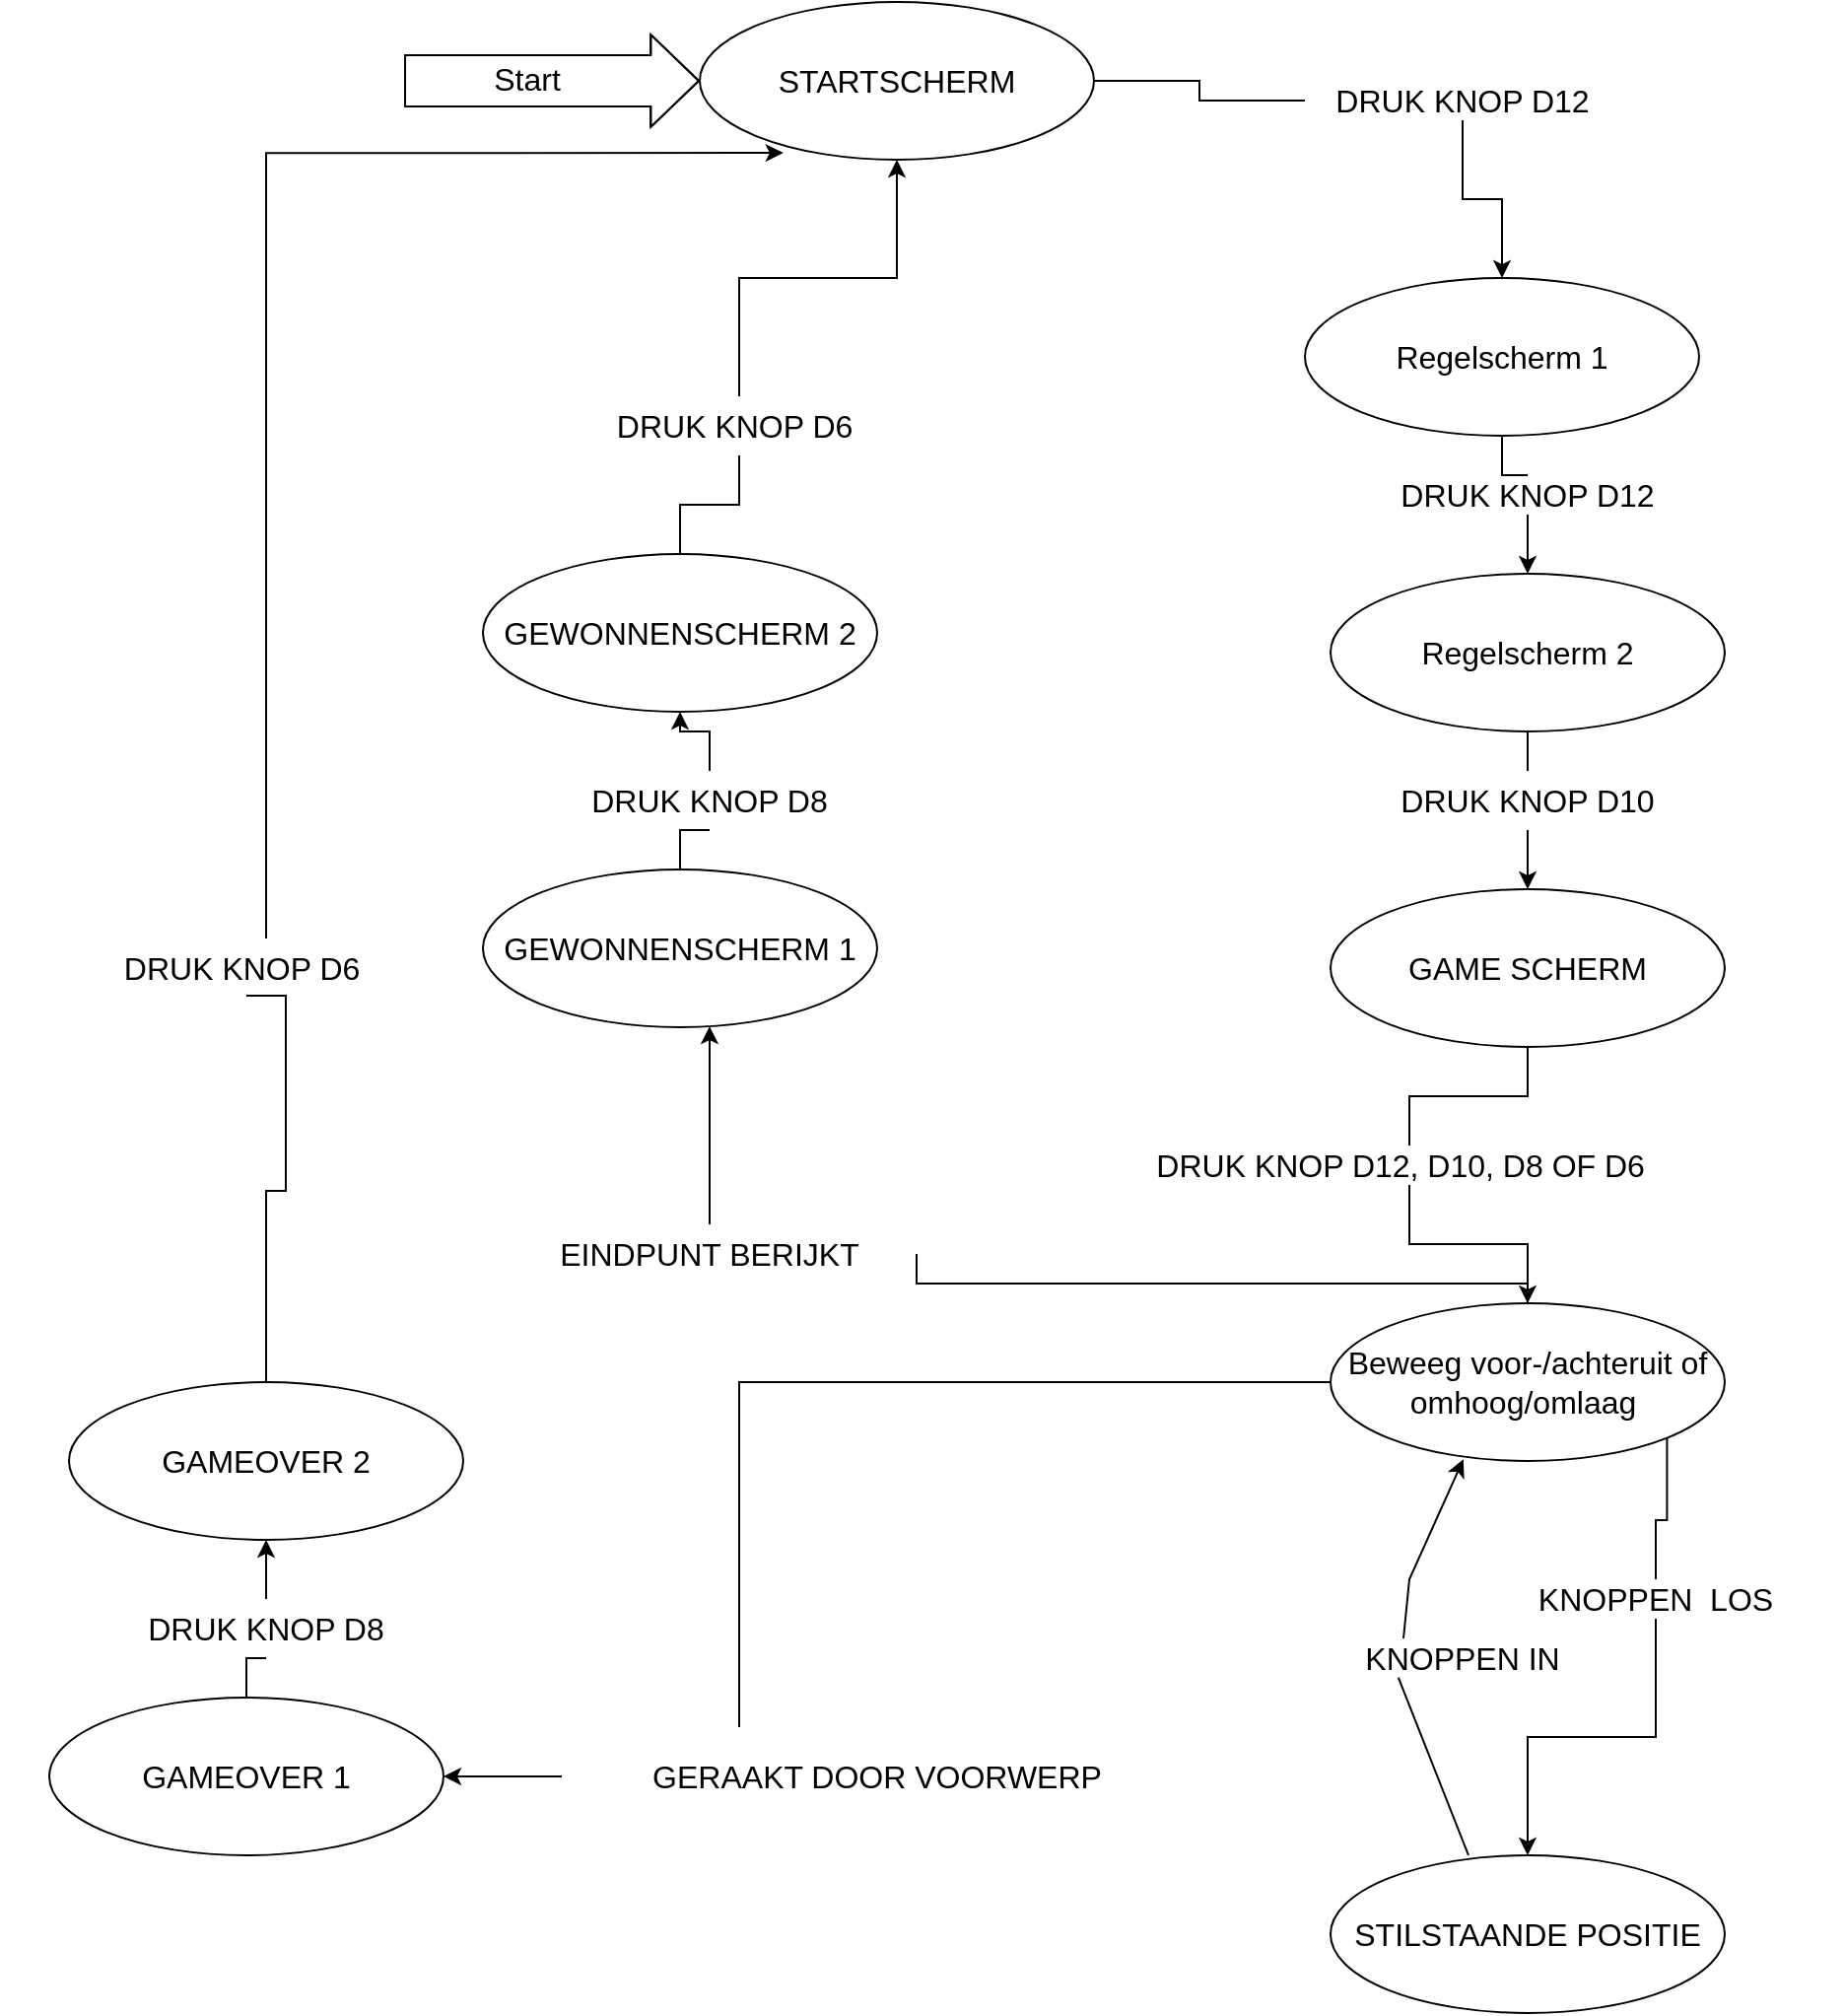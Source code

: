 <mxfile version="18.1.1" type="device"><diagram id="Dswih2NWkijw1b_SZyRh" name="Page-1"><mxGraphModel dx="2048" dy="1735" grid="1" gridSize="10" guides="1" tooltips="1" connect="1" arrows="1" fold="1" page="1" pageScale="1" pageWidth="827" pageHeight="1169" math="0" shadow="0"><root><mxCell id="0"/><mxCell id="1" parent="0"/><mxCell id="W70qlBlDU9196SvuTKag-5" value="" style="shape=flexArrow;endArrow=classic;html=1;rounded=0;fontSize=16;width=25.882;endSize=7.788;" edge="1" parent="1" target="W70qlBlDU9196SvuTKag-7"><mxGeometry width="50" height="50" relative="1" as="geometry"><mxPoint x="170" y="-1120" as="sourcePoint"/><mxPoint x="280" y="-1120" as="targetPoint"/><Array as="points"><mxPoint x="230" y="-1120"/></Array></mxGeometry></mxCell><mxCell id="W70qlBlDU9196SvuTKag-6" value="Start" style="edgeLabel;html=1;align=center;verticalAlign=middle;resizable=0;points=[];fontSize=16;" vertex="1" connectable="0" parent="W70qlBlDU9196SvuTKag-5"><mxGeometry x="-0.173" y="1" relative="1" as="geometry"><mxPoint as="offset"/></mxGeometry></mxCell><mxCell id="W70qlBlDU9196SvuTKag-9" value="" style="edgeStyle=orthogonalEdgeStyle;rounded=0;orthogonalLoop=1;jettySize=auto;html=1;fontSize=16;startArrow=none;" edge="1" parent="1" source="W70qlBlDU9196SvuTKag-10" target="W70qlBlDU9196SvuTKag-8"><mxGeometry relative="1" as="geometry"/></mxCell><mxCell id="W70qlBlDU9196SvuTKag-7" value="STARTSCHERM" style="ellipse;whiteSpace=wrap;html=1;fontSize=16;" vertex="1" parent="1"><mxGeometry x="320" y="-1160" width="200" height="80" as="geometry"/></mxCell><mxCell id="W70qlBlDU9196SvuTKag-13" value="" style="edgeStyle=orthogonalEdgeStyle;rounded=0;orthogonalLoop=1;jettySize=auto;html=1;fontSize=16;startArrow=none;" edge="1" parent="1" source="W70qlBlDU9196SvuTKag-14" target="W70qlBlDU9196SvuTKag-12"><mxGeometry relative="1" as="geometry"/></mxCell><mxCell id="W70qlBlDU9196SvuTKag-8" value="Regelscherm 1" style="ellipse;whiteSpace=wrap;html=1;fontSize=16;" vertex="1" parent="1"><mxGeometry x="627" y="-1020" width="200" height="80" as="geometry"/></mxCell><mxCell id="W70qlBlDU9196SvuTKag-10" value="DRUK KNOP D12" style="text;html=1;strokeColor=none;fillColor=none;align=center;verticalAlign=middle;whiteSpace=wrap;rounded=0;fontSize=16;" vertex="1" parent="1"><mxGeometry x="627" y="-1120" width="160" height="20" as="geometry"/></mxCell><mxCell id="W70qlBlDU9196SvuTKag-11" value="" style="edgeStyle=orthogonalEdgeStyle;rounded=0;orthogonalLoop=1;jettySize=auto;html=1;fontSize=16;endArrow=none;" edge="1" parent="1" source="W70qlBlDU9196SvuTKag-7" target="W70qlBlDU9196SvuTKag-10"><mxGeometry relative="1" as="geometry"><mxPoint x="520.0" y="-1119.941" as="sourcePoint"/><mxPoint x="727" y="-1020" as="targetPoint"/></mxGeometry></mxCell><mxCell id="W70qlBlDU9196SvuTKag-19" value="" style="edgeStyle=orthogonalEdgeStyle;rounded=0;orthogonalLoop=1;jettySize=auto;html=1;fontSize=16;startArrow=none;" edge="1" parent="1" source="W70qlBlDU9196SvuTKag-20" target="W70qlBlDU9196SvuTKag-18"><mxGeometry relative="1" as="geometry"/></mxCell><mxCell id="W70qlBlDU9196SvuTKag-12" value="Regelscherm 2" style="ellipse;whiteSpace=wrap;html=1;fontSize=16;" vertex="1" parent="1"><mxGeometry x="640" y="-870" width="200" height="80" as="geometry"/></mxCell><mxCell id="W70qlBlDU9196SvuTKag-14" value="DRUK KNOP D12" style="text;html=1;strokeColor=none;fillColor=none;align=center;verticalAlign=middle;whiteSpace=wrap;rounded=0;fontSize=16;" vertex="1" parent="1"><mxGeometry x="660" y="-920" width="160" height="20" as="geometry"/></mxCell><mxCell id="W70qlBlDU9196SvuTKag-15" value="" style="edgeStyle=orthogonalEdgeStyle;rounded=0;orthogonalLoop=1;jettySize=auto;html=1;fontSize=16;endArrow=none;" edge="1" parent="1" source="W70qlBlDU9196SvuTKag-8" target="W70qlBlDU9196SvuTKag-14"><mxGeometry relative="1" as="geometry"><mxPoint x="727" y="-940" as="sourcePoint"/><mxPoint x="727" y="-860" as="targetPoint"/></mxGeometry></mxCell><mxCell id="W70qlBlDU9196SvuTKag-23" value="" style="edgeStyle=orthogonalEdgeStyle;rounded=0;orthogonalLoop=1;jettySize=auto;html=1;fontSize=16;startArrow=none;" edge="1" parent="1" source="W70qlBlDU9196SvuTKag-25" target="W70qlBlDU9196SvuTKag-22"><mxGeometry relative="1" as="geometry"/></mxCell><mxCell id="W70qlBlDU9196SvuTKag-18" value="GAME SCHERM" style="ellipse;whiteSpace=wrap;html=1;fontSize=16;" vertex="1" parent="1"><mxGeometry x="640" y="-710" width="200" height="80" as="geometry"/></mxCell><mxCell id="W70qlBlDU9196SvuTKag-20" value="DRUK KNOP D10" style="text;html=1;strokeColor=none;fillColor=none;align=center;verticalAlign=middle;whiteSpace=wrap;rounded=0;fontSize=16;" vertex="1" parent="1"><mxGeometry x="650" y="-770" width="180" height="30" as="geometry"/></mxCell><mxCell id="W70qlBlDU9196SvuTKag-21" value="" style="edgeStyle=orthogonalEdgeStyle;rounded=0;orthogonalLoop=1;jettySize=auto;html=1;fontSize=16;endArrow=none;" edge="1" parent="1" source="W70qlBlDU9196SvuTKag-12" target="W70qlBlDU9196SvuTKag-20"><mxGeometry relative="1" as="geometry"><mxPoint x="740" y="-790" as="sourcePoint"/><mxPoint x="740" y="-710" as="targetPoint"/></mxGeometry></mxCell><mxCell id="W70qlBlDU9196SvuTKag-28" value="" style="edgeStyle=orthogonalEdgeStyle;rounded=0;orthogonalLoop=1;jettySize=auto;html=1;fontSize=16;startArrow=none;" edge="1" parent="1" source="W70qlBlDU9196SvuTKag-29" target="W70qlBlDU9196SvuTKag-27"><mxGeometry relative="1" as="geometry"/></mxCell><mxCell id="W70qlBlDU9196SvuTKag-37" value="" style="edgeStyle=orthogonalEdgeStyle;rounded=0;orthogonalLoop=1;jettySize=auto;html=1;fontSize=16;startArrow=none;" edge="1" parent="1" source="W70qlBlDU9196SvuTKag-40" target="W70qlBlDU9196SvuTKag-36"><mxGeometry relative="1" as="geometry"><Array as="points"/></mxGeometry></mxCell><mxCell id="W70qlBlDU9196SvuTKag-50" value="" style="edgeStyle=orthogonalEdgeStyle;rounded=0;orthogonalLoop=1;jettySize=auto;html=1;fontSize=16;startArrow=none;" edge="1" parent="1" source="W70qlBlDU9196SvuTKag-51" target="W70qlBlDU9196SvuTKag-49"><mxGeometry relative="1" as="geometry"><Array as="points"><mxPoint x="380" y="-510"/></Array></mxGeometry></mxCell><mxCell id="W70qlBlDU9196SvuTKag-22" value="Beweeg voor-/achteruit of omhoog/omlaag&amp;nbsp;" style="ellipse;whiteSpace=wrap;html=1;fontSize=16;" vertex="1" parent="1"><mxGeometry x="640" y="-500" width="200" height="80" as="geometry"/></mxCell><mxCell id="W70qlBlDU9196SvuTKag-25" value="DRUK KNOP D12, D10, D8 OF D6&amp;nbsp;&amp;nbsp;" style="text;html=1;strokeColor=none;fillColor=none;align=center;verticalAlign=middle;whiteSpace=wrap;rounded=0;fontSize=16;" vertex="1" parent="1"><mxGeometry x="500" y="-580" width="360" height="20" as="geometry"/></mxCell><mxCell id="W70qlBlDU9196SvuTKag-26" value="" style="edgeStyle=orthogonalEdgeStyle;rounded=0;orthogonalLoop=1;jettySize=auto;html=1;fontSize=16;endArrow=none;" edge="1" parent="1" source="W70qlBlDU9196SvuTKag-18" target="W70qlBlDU9196SvuTKag-25"><mxGeometry relative="1" as="geometry"><mxPoint x="740" y="-630" as="sourcePoint"/><mxPoint x="740" y="-500" as="targetPoint"/></mxGeometry></mxCell><mxCell id="W70qlBlDU9196SvuTKag-27" value="STILSTAANDE POSITIE" style="ellipse;whiteSpace=wrap;html=1;fontSize=16;" vertex="1" parent="1"><mxGeometry x="640" y="-220" width="200" height="80" as="geometry"/></mxCell><mxCell id="W70qlBlDU9196SvuTKag-29" value="KNOPPEN&amp;nbsp; LOS" style="text;html=1;strokeColor=none;fillColor=none;align=center;verticalAlign=middle;whiteSpace=wrap;rounded=0;fontSize=16;" vertex="1" parent="1"><mxGeometry x="710" y="-360" width="190" height="20" as="geometry"/></mxCell><mxCell id="W70qlBlDU9196SvuTKag-31" value="" style="edgeStyle=orthogonalEdgeStyle;rounded=0;orthogonalLoop=1;jettySize=auto;html=1;fontSize=16;endArrow=none;exitX=1;exitY=1;exitDx=0;exitDy=0;" edge="1" parent="1" source="W70qlBlDU9196SvuTKag-22" target="W70qlBlDU9196SvuTKag-29"><mxGeometry relative="1" as="geometry"><mxPoint x="780" y="-410" as="sourcePoint"/><mxPoint x="740" y="-220" as="targetPoint"/></mxGeometry></mxCell><mxCell id="W70qlBlDU9196SvuTKag-32" style="edgeStyle=orthogonalEdgeStyle;rounded=0;orthogonalLoop=1;jettySize=auto;html=1;exitX=0.5;exitY=1;exitDx=0;exitDy=0;fontSize=16;" edge="1" parent="1" source="W70qlBlDU9196SvuTKag-29" target="W70qlBlDU9196SvuTKag-29"><mxGeometry relative="1" as="geometry"/></mxCell><mxCell id="W70qlBlDU9196SvuTKag-33" value="" style="endArrow=classic;html=1;rounded=0;fontSize=16;exitX=0.35;exitY=0;exitDx=0;exitDy=0;exitPerimeter=0;entryX=0.337;entryY=0.989;entryDx=0;entryDy=0;entryPerimeter=0;startArrow=none;" edge="1" parent="1" source="W70qlBlDU9196SvuTKag-34" target="W70qlBlDU9196SvuTKag-22"><mxGeometry width="50" height="50" relative="1" as="geometry"><mxPoint x="380" y="-310" as="sourcePoint"/><mxPoint x="430" y="-360" as="targetPoint"/><Array as="points"><mxPoint x="680" y="-360"/></Array></mxGeometry></mxCell><mxCell id="W70qlBlDU9196SvuTKag-34" value="KNOPPEN IN&lt;br&gt;" style="text;html=1;strokeColor=none;fillColor=none;align=center;verticalAlign=middle;whiteSpace=wrap;rounded=0;fontSize=16;" vertex="1" parent="1"><mxGeometry x="607" y="-330" width="200" height="20" as="geometry"/></mxCell><mxCell id="W70qlBlDU9196SvuTKag-35" value="" style="endArrow=none;html=1;rounded=0;fontSize=16;exitX=0.35;exitY=0;exitDx=0;exitDy=0;exitPerimeter=0;entryX=0.337;entryY=0.989;entryDx=0;entryDy=0;entryPerimeter=0;" edge="1" parent="1" source="W70qlBlDU9196SvuTKag-27" target="W70qlBlDU9196SvuTKag-34"><mxGeometry width="50" height="50" relative="1" as="geometry"><mxPoint x="710" y="-220" as="sourcePoint"/><mxPoint x="707.4" y="-420.88" as="targetPoint"/><Array as="points"/></mxGeometry></mxCell><mxCell id="W70qlBlDU9196SvuTKag-39" value="" style="edgeStyle=orthogonalEdgeStyle;rounded=0;orthogonalLoop=1;jettySize=auto;html=1;fontSize=16;startArrow=none;" edge="1" parent="1" source="W70qlBlDU9196SvuTKag-42" target="W70qlBlDU9196SvuTKag-38"><mxGeometry relative="1" as="geometry"/></mxCell><mxCell id="W70qlBlDU9196SvuTKag-36" value="GAMEOVER 1" style="ellipse;whiteSpace=wrap;html=1;fontSize=16;" vertex="1" parent="1"><mxGeometry x="-10" y="-300" width="200" height="80" as="geometry"/></mxCell><mxCell id="W70qlBlDU9196SvuTKag-45" value="" style="edgeStyle=orthogonalEdgeStyle;rounded=0;orthogonalLoop=1;jettySize=auto;html=1;fontSize=16;entryX=0.212;entryY=0.957;entryDx=0;entryDy=0;entryPerimeter=0;startArrow=none;" edge="1" parent="1" source="W70qlBlDU9196SvuTKag-46" target="W70qlBlDU9196SvuTKag-7"><mxGeometry relative="1" as="geometry"><mxPoint x="180" y="-730" as="targetPoint"/><Array as="points"><mxPoint x="100" y="-1083"/></Array></mxGeometry></mxCell><mxCell id="W70qlBlDU9196SvuTKag-38" value="GAMEOVER 2" style="ellipse;whiteSpace=wrap;html=1;fontSize=16;" vertex="1" parent="1"><mxGeometry y="-460" width="200" height="80" as="geometry"/></mxCell><mxCell id="W70qlBlDU9196SvuTKag-40" value="GERAAKT DOOR VOORWERP" style="text;html=1;strokeColor=none;fillColor=none;align=center;verticalAlign=middle;whiteSpace=wrap;rounded=0;fontSize=16;" vertex="1" parent="1"><mxGeometry x="250" y="-285" width="320" height="50" as="geometry"/></mxCell><mxCell id="W70qlBlDU9196SvuTKag-41" value="" style="edgeStyle=orthogonalEdgeStyle;rounded=0;orthogonalLoop=1;jettySize=auto;html=1;fontSize=16;endArrow=none;" edge="1" parent="1" source="W70qlBlDU9196SvuTKag-22" target="W70qlBlDU9196SvuTKag-40"><mxGeometry relative="1" as="geometry"><mxPoint x="640.0" y="-459.941" as="sourcePoint"/><mxPoint x="190.0" y="-259.941" as="targetPoint"/><Array as="points"><mxPoint x="340" y="-460"/></Array></mxGeometry></mxCell><mxCell id="W70qlBlDU9196SvuTKag-42" value="DRUK KNOP D8" style="text;html=1;strokeColor=none;fillColor=none;align=center;verticalAlign=middle;whiteSpace=wrap;rounded=0;fontSize=16;" vertex="1" parent="1"><mxGeometry x="-10" y="-350" width="220" height="30" as="geometry"/></mxCell><mxCell id="W70qlBlDU9196SvuTKag-43" value="" style="edgeStyle=orthogonalEdgeStyle;rounded=0;orthogonalLoop=1;jettySize=auto;html=1;fontSize=16;endArrow=none;" edge="1" parent="1" source="W70qlBlDU9196SvuTKag-36" target="W70qlBlDU9196SvuTKag-42"><mxGeometry relative="1" as="geometry"><mxPoint x="90" y="-300" as="sourcePoint"/><mxPoint x="100" y="-380" as="targetPoint"/></mxGeometry></mxCell><mxCell id="W70qlBlDU9196SvuTKag-46" value="DRUK KNOP D6&amp;nbsp;" style="text;html=1;strokeColor=none;fillColor=none;align=center;verticalAlign=middle;whiteSpace=wrap;rounded=0;fontSize=16;" vertex="1" parent="1"><mxGeometry x="-35" y="-685" width="250" height="30" as="geometry"/></mxCell><mxCell id="W70qlBlDU9196SvuTKag-48" value="" style="edgeStyle=orthogonalEdgeStyle;rounded=0;orthogonalLoop=1;jettySize=auto;html=1;fontSize=16;endArrow=none;" edge="1" parent="1" source="W70qlBlDU9196SvuTKag-38"><mxGeometry relative="1" as="geometry"><mxPoint x="100" y="-460" as="sourcePoint"/><mxPoint x="90" y="-656" as="targetPoint"/><Array as="points"><mxPoint x="100" y="-557"/><mxPoint x="110" y="-557"/><mxPoint x="110" y="-656"/><mxPoint x="90" y="-656"/></Array></mxGeometry></mxCell><mxCell id="W70qlBlDU9196SvuTKag-54" value="" style="edgeStyle=orthogonalEdgeStyle;rounded=0;orthogonalLoop=1;jettySize=auto;html=1;fontSize=16;startArrow=none;" edge="1" parent="1" source="W70qlBlDU9196SvuTKag-60" target="W70qlBlDU9196SvuTKag-53"><mxGeometry relative="1" as="geometry"/></mxCell><mxCell id="W70qlBlDU9196SvuTKag-49" value="GEWONNENSCHERM 1" style="ellipse;whiteSpace=wrap;html=1;fontSize=16;" vertex="1" parent="1"><mxGeometry x="210" y="-720" width="200" height="80" as="geometry"/></mxCell><mxCell id="W70qlBlDU9196SvuTKag-51" value="EINDPUNT BERIJKT" style="text;html=1;strokeColor=none;fillColor=none;align=center;verticalAlign=middle;whiteSpace=wrap;rounded=0;fontSize=16;" vertex="1" parent="1"><mxGeometry x="220" y="-540" width="210" height="30" as="geometry"/></mxCell><mxCell id="W70qlBlDU9196SvuTKag-52" value="" style="edgeStyle=orthogonalEdgeStyle;rounded=0;orthogonalLoop=1;jettySize=auto;html=1;fontSize=16;endArrow=none;entryX=1;entryY=0.5;entryDx=0;entryDy=0;" edge="1" parent="1" source="W70qlBlDU9196SvuTKag-22" target="W70qlBlDU9196SvuTKag-51"><mxGeometry relative="1" as="geometry"><mxPoint x="740.0" y="-500" as="sourcePoint"/><mxPoint x="380.0" y="-651.434" as="targetPoint"/><Array as="points"><mxPoint x="740" y="-510"/><mxPoint x="430" y="-510"/></Array></mxGeometry></mxCell><mxCell id="W70qlBlDU9196SvuTKag-59" style="edgeStyle=orthogonalEdgeStyle;rounded=0;orthogonalLoop=1;jettySize=auto;html=1;fontSize=16;startArrow=none;" edge="1" parent="1" source="W70qlBlDU9196SvuTKag-62" target="W70qlBlDU9196SvuTKag-7"><mxGeometry relative="1" as="geometry"/></mxCell><mxCell id="W70qlBlDU9196SvuTKag-53" value="GEWONNENSCHERM 2" style="ellipse;whiteSpace=wrap;html=1;fontSize=16;" vertex="1" parent="1"><mxGeometry x="210" y="-880" width="200" height="80" as="geometry"/></mxCell><mxCell id="W70qlBlDU9196SvuTKag-60" value="DRUK KNOP D8" style="text;html=1;strokeColor=none;fillColor=none;align=center;verticalAlign=middle;whiteSpace=wrap;rounded=0;fontSize=16;" vertex="1" parent="1"><mxGeometry x="215" y="-770" width="220" height="30" as="geometry"/></mxCell><mxCell id="W70qlBlDU9196SvuTKag-61" value="" style="edgeStyle=orthogonalEdgeStyle;rounded=0;orthogonalLoop=1;jettySize=auto;html=1;fontSize=16;endArrow=none;" edge="1" parent="1" source="W70qlBlDU9196SvuTKag-49" target="W70qlBlDU9196SvuTKag-60"><mxGeometry relative="1" as="geometry"><mxPoint x="310" y="-720" as="sourcePoint"/><mxPoint x="310" y="-800" as="targetPoint"/></mxGeometry></mxCell><mxCell id="W70qlBlDU9196SvuTKag-62" value="DRUK KNOP D6&amp;nbsp;" style="text;html=1;strokeColor=none;fillColor=none;align=center;verticalAlign=middle;whiteSpace=wrap;rounded=0;fontSize=16;" vertex="1" parent="1"><mxGeometry x="215" y="-960" width="250" height="30" as="geometry"/></mxCell><mxCell id="W70qlBlDU9196SvuTKag-63" value="" style="edgeStyle=orthogonalEdgeStyle;rounded=0;orthogonalLoop=1;jettySize=auto;html=1;fontSize=16;endArrow=none;" edge="1" parent="1" source="W70qlBlDU9196SvuTKag-53" target="W70qlBlDU9196SvuTKag-62"><mxGeometry relative="1" as="geometry"><mxPoint x="310" y="-880" as="sourcePoint"/><mxPoint x="420.0" y="-1080" as="targetPoint"/></mxGeometry></mxCell></root></mxGraphModel></diagram></mxfile>